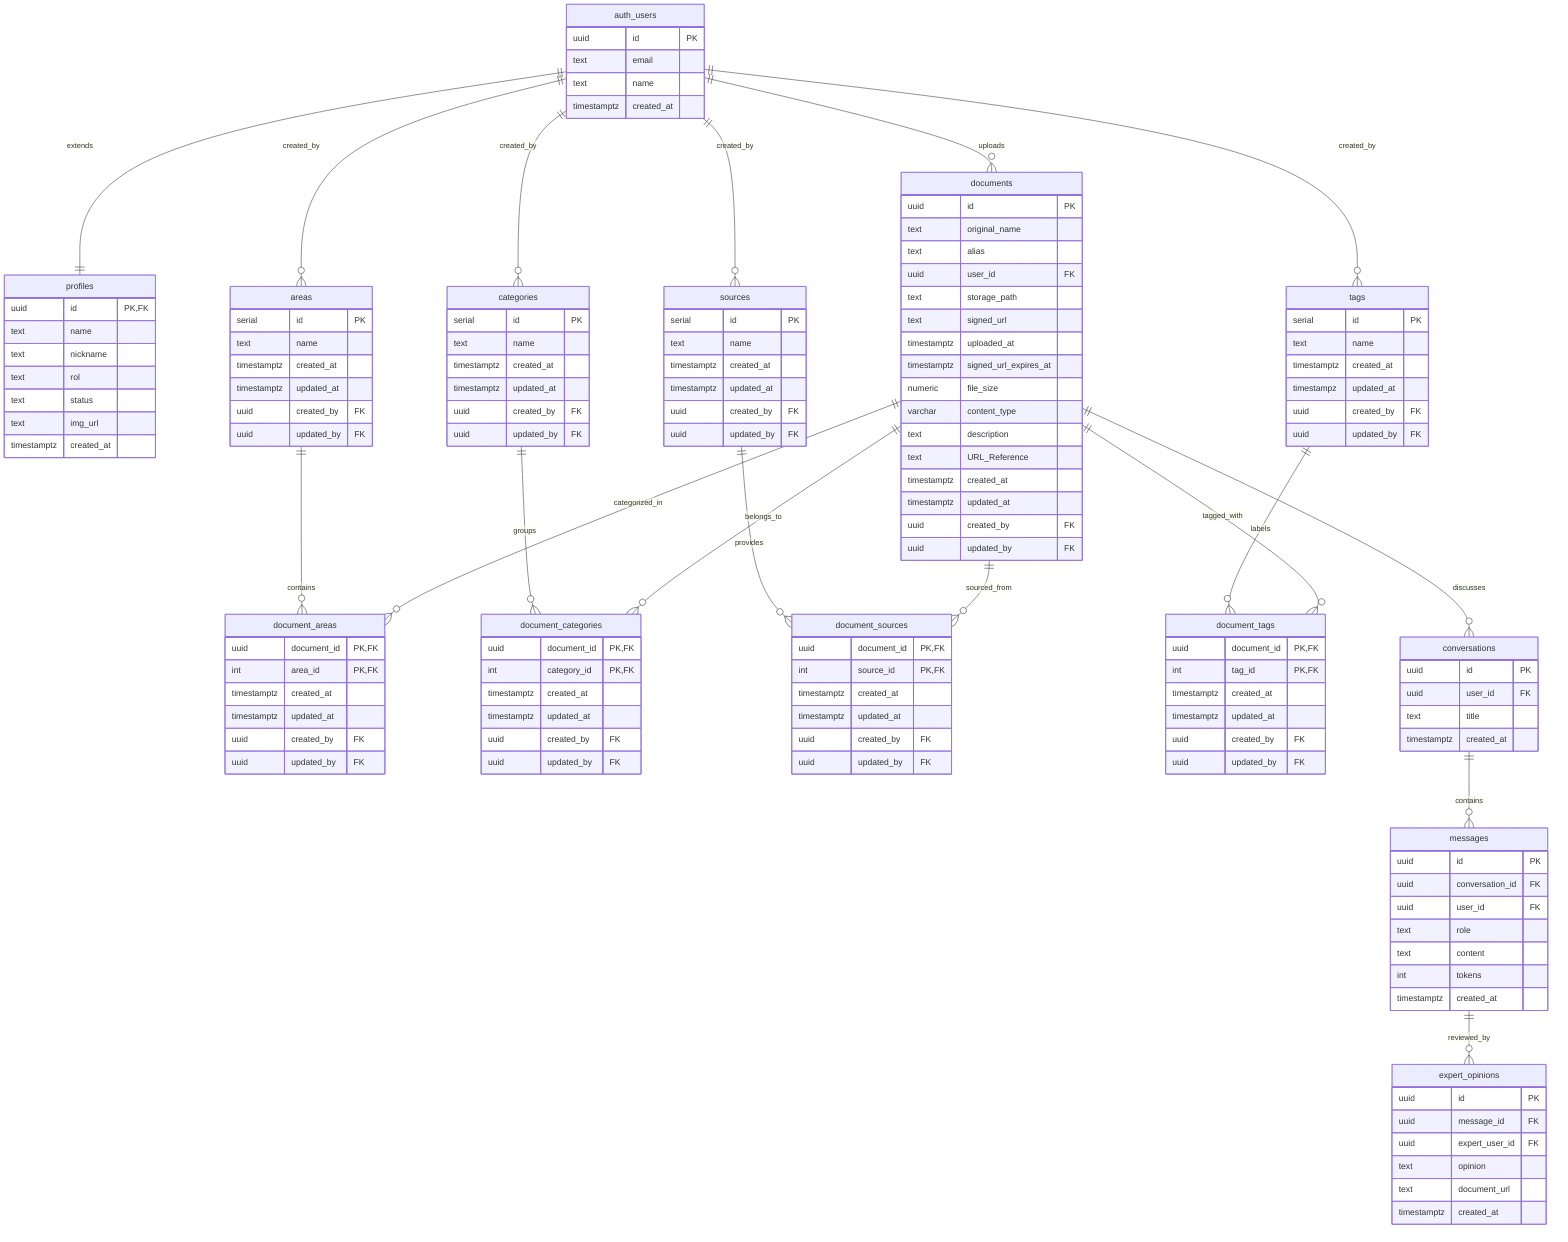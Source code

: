 erDiagram
    %% Renglón 1 - User authentication
    auth_users {
        uuid id PK
        text email
        text name
        timestamptz created_at
    }

    profiles {
        uuid id PK,FK
        text name
        text nickname
        text rol
        text status
        text img_url
        timestamptz created_at
    }

    %% Renglón 2 - Catalogs
    areas {
        serial id PK
        text name
        timestamptz created_at
        timestamptz updated_at
        uuid created_by FK
        uuid updated_by FK
    }

    categories {
        serial id PK
        text name
        timestamptz created_at
        timestamptz updated_at
        uuid created_by FK
        uuid updated_by FK
    }

    sources {
        serial id PK
        text name
        timestamptz created_at
        timestamptz updated_at
        uuid created_by FK
        uuid updated_by FK
    }

    tags {
        serial id PK
        text name
        timestamptz created_at
        timestampz updated_at
        uuid created_by FK
        uuid updated_by FK
    }

    %% Renglón 3 - CENTRO: DOCUMENTS
    documents {
        uuid id PK
        text original_name
        text alias
        uuid user_id FK
        text storage_path
        text signed_url
        timestamptz uploaded_at
        timestamptz signed_url_expires_at
        numeric file_size
        varchar content_type
        text description
        text URL_Reference
        timestamptz created_at
        timestamptz updated_at
        uuid created_by FK
        uuid updated_by FK
    }

    %% Renglón 4 - Junctions and Conversations
    document_areas {
        uuid document_id PK,FK
        int area_id PK,FK
        timestamptz created_at
        timestamptz updated_at
        uuid created_by FK
        uuid updated_by FK
    }

    document_categories {
        uuid document_id PK,FK
        int category_id PK,FK
        timestamptz created_at
        timestamptz updated_at
        uuid created_by FK
        uuid updated_by FK
    }

    document_sources {
        uuid document_id PK,FK
        int source_id PK,FK
        timestamptz created_at
        timestamptz updated_at
        uuid created_by FK
        uuid updated_by FK
    }

    document_tags {
        uuid document_id PK,FK
        int tag_id PK,FK
        timestamptz created_at
        timestamptz updated_at
        uuid created_by FK
        uuid updated_by FK
    }

    conversations {
        uuid id PK
        uuid user_id FK
        text title
        timestamptz created_at
    }

    %% Renglón 5 - Chat system details
    messages {
        uuid id PK
        uuid conversation_id FK
        uuid user_id FK
        text role
        text content
        int tokens
        timestamptz created_at
    }

    expert_opinions {
        uuid id PK
        uuid message_id FK
        uuid expert_user_id FK
        text opinion
        text document_url
        timestamptz created_at
    }

    %% Relaciones
    auth_users ||--|| profiles : "extends"
    auth_users ||--o{ documents : "uploads"
    documents ||--o{ document_areas : "categorized_in"
    documents ||--o{ document_categories : "belongs_to"
    documents ||--o{ document_sources : "sourced_from"
    documents ||--o{ document_tags : "tagged_with"
    documents ||--o{ conversations : "discusses"
    conversations ||--o{ messages : "contains"
    messages ||--o{ expert_opinions : "reviewed_by"

    areas ||--o{ document_areas : "contains"
    categories ||--o{ document_categories : "groups"
    sources ||--o{ document_sources : "provides"
    tags ||--o{ document_tags : "labels"

    auth_users ||--o{ areas : "created_by"
    auth_users ||--o{ categories : "created_by"
    auth_users ||--o{ sources : "created_by"
    auth_users ||--o{ tags : "created_by"